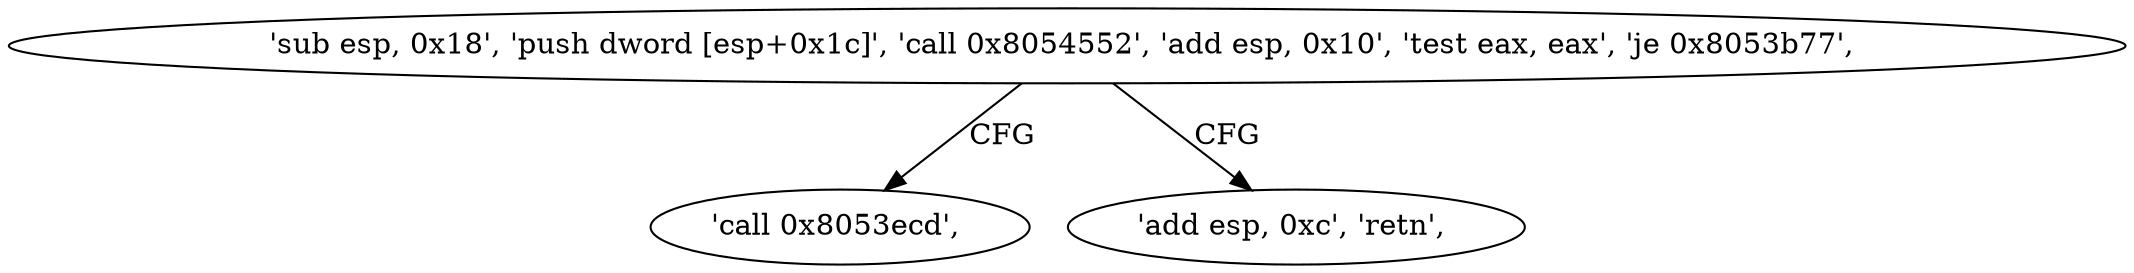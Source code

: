 digraph "func" {
"134560608" [label = "'sub esp, 0x18', 'push dword [esp+0x1c]', 'call 0x8054552', 'add esp, 0x10', 'test eax, eax', 'je 0x8053b77', " ]
"134560631" [label = "'call 0x8053ecd', " ]
"134560627" [label = "'add esp, 0xc', 'retn', " ]
"134560608" -> "134560631" [ label = "CFG" ]
"134560608" -> "134560627" [ label = "CFG" ]
}
